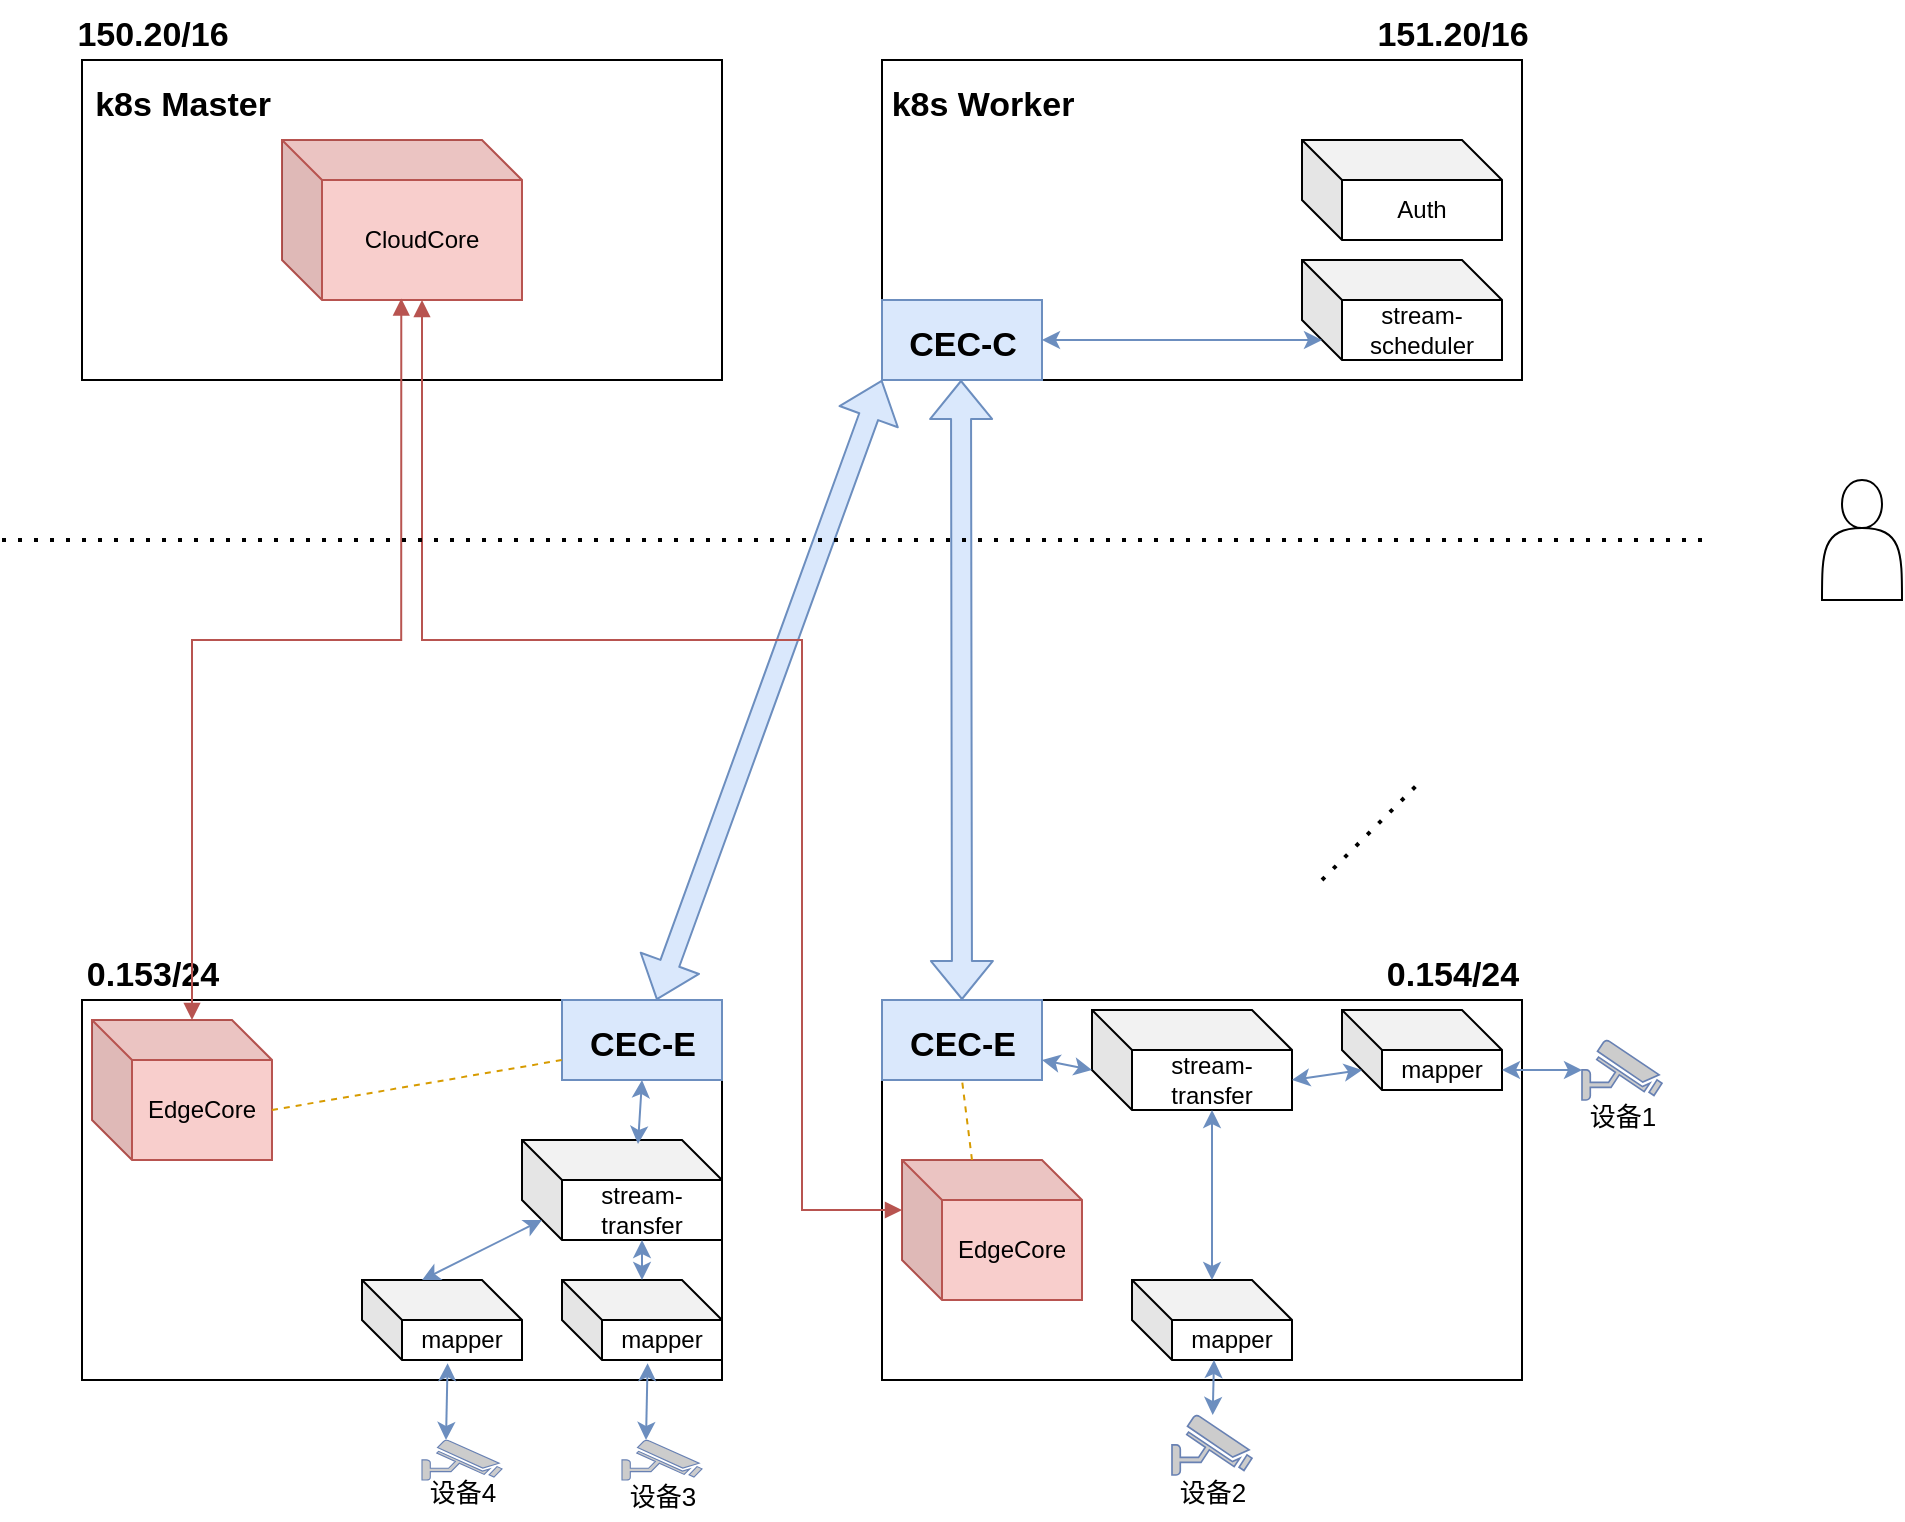 <mxfile version="14.6.13" type="github">
  <diagram id="Ht1M8jgEwFfnCIfOTk4-" name="Page-1">
    <mxGraphModel dx="1422" dy="1660" grid="1" gridSize="10" guides="1" tooltips="1" connect="1" arrows="1" fold="1" page="1" pageScale="1" pageWidth="1169" pageHeight="827" math="0" shadow="0">
      <root>
        <mxCell id="0" />
        <mxCell id="1" parent="0" />
        <mxCell id="cbANNpYKcoIMHwZbuF66-14" value="" style="rounded=0;whiteSpace=wrap;html=1;" vertex="1" parent="1">
          <mxGeometry x="480" y="-290" width="320" height="190" as="geometry" />
        </mxCell>
        <mxCell id="cbANNpYKcoIMHwZbuF66-17" value="" style="rounded=0;whiteSpace=wrap;html=1;" vertex="1" parent="1">
          <mxGeometry x="480" y="-290" width="80" height="40" as="geometry" />
        </mxCell>
        <mxCell id="cbANNpYKcoIMHwZbuF66-4" value="" style="rounded=0;whiteSpace=wrap;html=1;" vertex="1" parent="1">
          <mxGeometry x="480" y="-760" width="320" height="160" as="geometry" />
        </mxCell>
        <mxCell id="cbANNpYKcoIMHwZbuF66-3" value="" style="rounded=0;whiteSpace=wrap;html=1;" vertex="1" parent="1">
          <mxGeometry x="80" y="-760" width="320" height="160" as="geometry" />
        </mxCell>
        <mxCell id="cbANNpYKcoIMHwZbuF66-1" value="CloudCore" style="shape=cube;whiteSpace=wrap;html=1;boundedLbl=1;backgroundOutline=1;darkOpacity=0.05;darkOpacity2=0.1;fillColor=#f8cecc;strokeColor=#b85450;" vertex="1" parent="1">
          <mxGeometry x="180" y="-720" width="120" height="80" as="geometry" />
        </mxCell>
        <mxCell id="cbANNpYKcoIMHwZbuF66-2" value="stream-scheduler" style="shape=cube;whiteSpace=wrap;html=1;boundedLbl=1;backgroundOutline=1;darkOpacity=0.05;darkOpacity2=0.1;" vertex="1" parent="1">
          <mxGeometry x="690" y="-660" width="100" height="50" as="geometry" />
        </mxCell>
        <mxCell id="cbANNpYKcoIMHwZbuF66-7" value="&lt;font style=&quot;font-size: 17px&quot;&gt;k8s Master&lt;/font&gt;" style="text;strokeColor=none;fillColor=none;html=1;fontSize=24;fontStyle=1;verticalAlign=middle;align=center;" vertex="1" parent="1">
          <mxGeometry x="80" y="-760" width="100" height="40" as="geometry" />
        </mxCell>
        <mxCell id="cbANNpYKcoIMHwZbuF66-8" value="&lt;font style=&quot;font-size: 17px&quot;&gt;k8s Worker&lt;/font&gt;" style="text;strokeColor=none;fillColor=none;html=1;fontSize=24;fontStyle=1;verticalAlign=middle;align=center;" vertex="1" parent="1">
          <mxGeometry x="480" y="-760" width="100" height="40" as="geometry" />
        </mxCell>
        <mxCell id="cbANNpYKcoIMHwZbuF66-11" value="" style="rounded=0;whiteSpace=wrap;html=1;strokeWidth=1;" vertex="1" parent="1">
          <mxGeometry x="80" y="-290" width="320" height="190" as="geometry" />
        </mxCell>
        <mxCell id="cbANNpYKcoIMHwZbuF66-12" value="EdgeCore" style="shape=cube;whiteSpace=wrap;html=1;boundedLbl=1;backgroundOutline=1;darkOpacity=0.05;darkOpacity2=0.1;fillColor=#f8cecc;strokeColor=#b85450;strokeWidth=1;" vertex="1" parent="1">
          <mxGeometry x="85" y="-280" width="90" height="70" as="geometry" />
        </mxCell>
        <mxCell id="cbANNpYKcoIMHwZbuF66-15" value="mapper" style="shape=cube;whiteSpace=wrap;html=1;boundedLbl=1;backgroundOutline=1;darkOpacity=0.05;darkOpacity2=0.1;" vertex="1" parent="1">
          <mxGeometry x="710" y="-285" width="80" height="40" as="geometry" />
        </mxCell>
        <mxCell id="cbANNpYKcoIMHwZbuF66-16" value="&lt;font style=&quot;font-size: 17px&quot;&gt;CEC-E&lt;/font&gt;" style="text;strokeColor=#6c8ebf;fillColor=#dae8fc;html=1;fontSize=24;fontStyle=1;verticalAlign=middle;align=center;" vertex="1" parent="1">
          <mxGeometry x="480" y="-290" width="80" height="40" as="geometry" />
        </mxCell>
        <mxCell id="cbANNpYKcoIMHwZbuF66-18" value="" style="rounded=0;whiteSpace=wrap;html=1;" vertex="1" parent="1">
          <mxGeometry x="480" y="-640" width="80" height="40" as="geometry" />
        </mxCell>
        <mxCell id="cbANNpYKcoIMHwZbuF66-19" value="&lt;font style=&quot;font-size: 17px&quot;&gt;CEC-C&lt;/font&gt;" style="text;strokeColor=#6c8ebf;fillColor=#dae8fc;html=1;fontSize=24;fontStyle=1;verticalAlign=middle;align=center;" vertex="1" parent="1">
          <mxGeometry x="480" y="-640" width="80" height="40" as="geometry" />
        </mxCell>
        <mxCell id="cbANNpYKcoIMHwZbuF66-20" value="" style="shape=flexArrow;endArrow=classic;startArrow=classic;html=1;exitX=0.5;exitY=0;exitDx=0;exitDy=0;fillColor=#dae8fc;strokeColor=#6c8ebf;" edge="1" parent="1" source="cbANNpYKcoIMHwZbuF66-16">
          <mxGeometry width="100" height="100" relative="1" as="geometry">
            <mxPoint x="520" y="-490" as="sourcePoint" />
            <mxPoint x="519.5" y="-600" as="targetPoint" />
          </mxGeometry>
        </mxCell>
        <mxCell id="cbANNpYKcoIMHwZbuF66-21" value="" style="rounded=0;whiteSpace=wrap;html=1;strokeWidth=1;" vertex="1" parent="1">
          <mxGeometry x="320" y="-290" width="80" height="40" as="geometry" />
        </mxCell>
        <mxCell id="cbANNpYKcoIMHwZbuF66-22" value="&lt;font style=&quot;font-size: 17px&quot;&gt;CEC-E&lt;/font&gt;" style="text;strokeColor=#6c8ebf;fillColor=#dae8fc;html=1;fontSize=24;fontStyle=1;verticalAlign=middle;align=center;strokeWidth=1;" vertex="1" parent="1">
          <mxGeometry x="320" y="-290" width="80" height="40" as="geometry" />
        </mxCell>
        <mxCell id="cbANNpYKcoIMHwZbuF66-23" value="" style="shape=flexArrow;endArrow=classic;startArrow=classic;html=1;entryX=0;entryY=1;entryDx=0;entryDy=0;fillColor=#dae8fc;strokeColor=#6c8ebf;" edge="1" parent="1" source="cbANNpYKcoIMHwZbuF66-22" target="cbANNpYKcoIMHwZbuF66-19">
          <mxGeometry width="100" height="100" relative="1" as="geometry">
            <mxPoint x="130" y="-480" as="sourcePoint" />
            <mxPoint x="470" y="-610" as="targetPoint" />
            <Array as="points" />
          </mxGeometry>
        </mxCell>
        <mxCell id="cbANNpYKcoIMHwZbuF66-24" value="&lt;span style=&quot;font-size: 17px&quot;&gt;0.153/24&lt;/span&gt;" style="text;strokeColor=none;fillColor=none;html=1;fontSize=24;fontStyle=1;verticalAlign=middle;align=center;strokeWidth=1;" vertex="1" parent="1">
          <mxGeometry x="80" y="-320" width="70" height="30" as="geometry" />
        </mxCell>
        <mxCell id="cbANNpYKcoIMHwZbuF66-25" value="&lt;span style=&quot;font-size: 17px&quot;&gt;0.154/24&lt;/span&gt;" style="text;strokeColor=none;fillColor=none;html=1;fontSize=24;fontStyle=1;verticalAlign=middle;align=center;" vertex="1" parent="1">
          <mxGeometry x="730" y="-320" width="70" height="30" as="geometry" />
        </mxCell>
        <mxCell id="cbANNpYKcoIMHwZbuF66-26" value="&lt;span style=&quot;font-size: 17px&quot;&gt;150.20/16&lt;/span&gt;" style="text;strokeColor=none;fillColor=none;html=1;fontSize=24;fontStyle=1;verticalAlign=middle;align=center;" vertex="1" parent="1">
          <mxGeometry x="80" y="-790" width="70" height="30" as="geometry" />
        </mxCell>
        <mxCell id="cbANNpYKcoIMHwZbuF66-27" value="&lt;span style=&quot;font-size: 17px&quot;&gt;151.20/16&lt;/span&gt;" style="text;strokeColor=none;fillColor=none;html=1;fontSize=24;fontStyle=1;verticalAlign=middle;align=center;" vertex="1" parent="1">
          <mxGeometry x="730" y="-790" width="70" height="30" as="geometry" />
        </mxCell>
        <mxCell id="cbANNpYKcoIMHwZbuF66-29" value="EdgeCore" style="shape=cube;whiteSpace=wrap;html=1;boundedLbl=1;backgroundOutline=1;darkOpacity=0.05;darkOpacity2=0.1;fillColor=#f8cecc;strokeColor=#b85450;" vertex="1" parent="1">
          <mxGeometry x="490" y="-210" width="90" height="70" as="geometry" />
        </mxCell>
        <mxCell id="cbANNpYKcoIMHwZbuF66-30" value="" style="fontColor=#0066CC;verticalAlign=top;verticalLabelPosition=bottom;labelPosition=center;align=center;html=1;outlineConnect=0;fillColor=#CCCCCC;strokeColor=#6881B3;gradientColor=none;gradientDirection=north;strokeWidth=2;shape=mxgraph.networks.security_camera;" vertex="1" parent="1">
          <mxGeometry x="830" y="-270" width="40" height="30" as="geometry" />
        </mxCell>
        <mxCell id="cbANNpYKcoIMHwZbuF66-31" value="&lt;span style=&quot;font-weight: normal&quot;&gt;&lt;font style=&quot;font-size: 13px&quot;&gt;设备1&lt;/font&gt;&lt;/span&gt;" style="text;strokeColor=none;fillColor=none;html=1;fontSize=24;fontStyle=1;verticalAlign=middle;align=center;" vertex="1" parent="1">
          <mxGeometry x="830" y="-245" width="40" height="20" as="geometry" />
        </mxCell>
        <mxCell id="cbANNpYKcoIMHwZbuF66-40" value="" style="endArrow=classic;startArrow=classic;html=1;exitX=0;exitY=0;exitDx=80;exitDy=30;exitPerimeter=0;entryX=0;entryY=0.5;entryDx=0;entryDy=0;entryPerimeter=0;fillColor=#dae8fc;strokeColor=#6c8ebf;" edge="1" parent="1" source="cbANNpYKcoIMHwZbuF66-15" target="cbANNpYKcoIMHwZbuF66-30">
          <mxGeometry width="50" height="50" relative="1" as="geometry">
            <mxPoint x="820" y="-290" as="sourcePoint" />
            <mxPoint x="870" y="-340" as="targetPoint" />
          </mxGeometry>
        </mxCell>
        <mxCell id="cbANNpYKcoIMHwZbuF66-43" value="" style="edgeStyle=orthogonalEdgeStyle;html=1;endArrow=block;elbow=vertical;startArrow=block;startFill=1;endFill=1;strokeColor=#b85450;rounded=0;fillColor=#f8cecc;exitX=0;exitY=0;exitDx=70;exitDy=80;exitPerimeter=0;entryX=0;entryY=0;entryDx=0;entryDy=25;entryPerimeter=0;" edge="1" parent="1" source="cbANNpYKcoIMHwZbuF66-1" target="cbANNpYKcoIMHwZbuF66-29">
          <mxGeometry width="100" relative="1" as="geometry">
            <mxPoint x="290" y="-540" as="sourcePoint" />
            <mxPoint x="440" y="-300" as="targetPoint" />
            <Array as="points">
              <mxPoint x="250" y="-470" />
              <mxPoint x="440" y="-470" />
              <mxPoint x="440" y="-185" />
            </Array>
          </mxGeometry>
        </mxCell>
        <mxCell id="cbANNpYKcoIMHwZbuF66-44" value="mapper" style="shape=cube;whiteSpace=wrap;html=1;boundedLbl=1;backgroundOutline=1;darkOpacity=0.05;darkOpacity2=0.1;strokeWidth=1;" vertex="1" parent="1">
          <mxGeometry x="320" y="-150" width="80" height="40" as="geometry" />
        </mxCell>
        <mxCell id="cbANNpYKcoIMHwZbuF66-45" value="" style="fontColor=#0066CC;verticalAlign=top;verticalLabelPosition=bottom;labelPosition=center;align=center;html=1;outlineConnect=0;fillColor=#CCCCCC;strokeColor=#6881B3;gradientColor=none;gradientDirection=north;strokeWidth=1;shape=mxgraph.networks.security_camera;" vertex="1" parent="1">
          <mxGeometry x="350" y="-70" width="40" height="20" as="geometry" />
        </mxCell>
        <mxCell id="cbANNpYKcoIMHwZbuF66-46" value="&lt;span style=&quot;font-weight: normal&quot;&gt;&lt;font style=&quot;font-size: 13px&quot;&gt;设备3&lt;/font&gt;&lt;/span&gt;" style="text;strokeColor=none;fillColor=none;html=1;fontSize=24;fontStyle=1;verticalAlign=middle;align=center;strokeWidth=1;" vertex="1" parent="1">
          <mxGeometry x="350" y="-60" width="40" height="30" as="geometry" />
        </mxCell>
        <mxCell id="cbANNpYKcoIMHwZbuF66-47" value="" style="endArrow=classic;startArrow=classic;html=1;entryX=0.3;entryY=0;entryDx=0;entryDy=0;entryPerimeter=0;fillColor=#dae8fc;strokeColor=#6c8ebf;exitX=0.535;exitY=1.04;exitDx=0;exitDy=0;exitPerimeter=0;strokeWidth=1;" edge="1" parent="1" source="cbANNpYKcoIMHwZbuF66-44" target="cbANNpYKcoIMHwZbuF66-45">
          <mxGeometry width="50" height="50" relative="1" as="geometry">
            <mxPoint x="370" y="-180" as="sourcePoint" />
            <mxPoint x="490" y="-290" as="targetPoint" />
          </mxGeometry>
        </mxCell>
        <mxCell id="cbANNpYKcoIMHwZbuF66-60" value="" style="edgeStyle=orthogonalEdgeStyle;html=1;endArrow=block;elbow=vertical;startArrow=block;startFill=1;endFill=1;strokeColor=#b85450;rounded=0;entryX=0.497;entryY=0.99;entryDx=0;entryDy=0;entryPerimeter=0;fillColor=#f8cecc;" edge="1" parent="1" source="cbANNpYKcoIMHwZbuF66-12" target="cbANNpYKcoIMHwZbuF66-1">
          <mxGeometry width="100" relative="1" as="geometry">
            <mxPoint x="120" y="-500" as="sourcePoint" />
            <mxPoint x="180" y="-500" as="targetPoint" />
            <Array as="points">
              <mxPoint x="135" y="-470" />
              <mxPoint x="240" y="-470" />
            </Array>
          </mxGeometry>
        </mxCell>
        <mxCell id="cbANNpYKcoIMHwZbuF66-61" value="" style="shape=actor;whiteSpace=wrap;html=1;" vertex="1" parent="1">
          <mxGeometry x="950" y="-550" width="40" height="60" as="geometry" />
        </mxCell>
        <mxCell id="cbANNpYKcoIMHwZbuF66-62" value="" style="endArrow=none;dashed=1;html=1;dashPattern=1 3;strokeWidth=2;" edge="1" parent="1">
          <mxGeometry width="50" height="50" relative="1" as="geometry">
            <mxPoint x="40" y="-520" as="sourcePoint" />
            <mxPoint x="890" y="-520" as="targetPoint" />
          </mxGeometry>
        </mxCell>
        <mxCell id="cbANNpYKcoIMHwZbuF66-63" value="Auth" style="shape=cube;whiteSpace=wrap;html=1;boundedLbl=1;backgroundOutline=1;darkOpacity=0.05;darkOpacity2=0.1;" vertex="1" parent="1">
          <mxGeometry x="690" y="-720" width="100" height="50" as="geometry" />
        </mxCell>
        <mxCell id="cbANNpYKcoIMHwZbuF66-65" value="" style="endArrow=classic;startArrow=classic;html=1;exitX=1;exitY=0.5;exitDx=0;exitDy=0;entryX=0;entryY=0;entryDx=10;entryDy=40;entryPerimeter=0;fillColor=#dae8fc;strokeColor=#6c8ebf;" edge="1" parent="1" source="cbANNpYKcoIMHwZbuF66-19" target="cbANNpYKcoIMHwZbuF66-2">
          <mxGeometry width="50" height="50" relative="1" as="geometry">
            <mxPoint x="610" y="-610" as="sourcePoint" />
            <mxPoint x="660" y="-660" as="targetPoint" />
          </mxGeometry>
        </mxCell>
        <mxCell id="cbANNpYKcoIMHwZbuF66-66" value="stream-transfer" style="shape=cube;whiteSpace=wrap;html=1;boundedLbl=1;backgroundOutline=1;darkOpacity=0.05;darkOpacity2=0.1;strokeWidth=1;" vertex="1" parent="1">
          <mxGeometry x="300" y="-220" width="100" height="50" as="geometry" />
        </mxCell>
        <mxCell id="cbANNpYKcoIMHwZbuF66-67" value="stream-transfer" style="shape=cube;whiteSpace=wrap;html=1;boundedLbl=1;backgroundOutline=1;darkOpacity=0.05;darkOpacity2=0.1;" vertex="1" parent="1">
          <mxGeometry x="585" y="-285" width="100" height="50" as="geometry" />
        </mxCell>
        <mxCell id="cbANNpYKcoIMHwZbuF66-70" value="" style="endArrow=classic;startArrow=classic;html=1;strokeWidth=1;entryX=0.5;entryY=1;entryDx=0;entryDy=0;exitX=0.58;exitY=0.04;exitDx=0;exitDy=0;exitPerimeter=0;fillColor=#dae8fc;strokeColor=#6c8ebf;" edge="1" parent="1" source="cbANNpYKcoIMHwZbuF66-66" target="cbANNpYKcoIMHwZbuF66-22">
          <mxGeometry width="50" height="50" relative="1" as="geometry">
            <mxPoint x="240" y="-190" as="sourcePoint" />
            <mxPoint x="290" y="-240" as="targetPoint" />
          </mxGeometry>
        </mxCell>
        <mxCell id="cbANNpYKcoIMHwZbuF66-71" value="" style="endArrow=classic;startArrow=classic;html=1;strokeWidth=1;entryX=0;entryY=0;entryDx=60;entryDy=50;fillColor=#dae8fc;strokeColor=#6c8ebf;entryPerimeter=0;" edge="1" parent="1" source="cbANNpYKcoIMHwZbuF66-44" target="cbANNpYKcoIMHwZbuF66-66">
          <mxGeometry width="50" height="50" relative="1" as="geometry">
            <mxPoint x="368" y="-208" as="sourcePoint" />
            <mxPoint x="370" y="-240" as="targetPoint" />
          </mxGeometry>
        </mxCell>
        <mxCell id="cbANNpYKcoIMHwZbuF66-72" value="" style="endArrow=classic;startArrow=classic;html=1;strokeWidth=1;entryX=0;entryY=0;entryDx=10;entryDy=30;entryPerimeter=0;exitX=0;exitY=0;exitDx=100;exitDy=35;exitPerimeter=0;fillColor=#dae8fc;strokeColor=#6c8ebf;" edge="1" parent="1" source="cbANNpYKcoIMHwZbuF66-67" target="cbANNpYKcoIMHwZbuF66-15">
          <mxGeometry width="50" height="50" relative="1" as="geometry">
            <mxPoint x="660" y="-170" as="sourcePoint" />
            <mxPoint x="710" y="-220" as="targetPoint" />
          </mxGeometry>
        </mxCell>
        <mxCell id="cbANNpYKcoIMHwZbuF66-73" value="" style="endArrow=classic;startArrow=classic;html=1;strokeWidth=1;exitX=1;exitY=0.75;exitDx=0;exitDy=0;fillColor=#dae8fc;strokeColor=#6c8ebf;entryX=0;entryY=0;entryDx=0;entryDy=30;entryPerimeter=0;" edge="1" parent="1" source="cbANNpYKcoIMHwZbuF66-16" target="cbANNpYKcoIMHwZbuF66-67">
          <mxGeometry width="50" height="50" relative="1" as="geometry">
            <mxPoint x="695" y="-240" as="sourcePoint" />
            <mxPoint x="580" y="-260" as="targetPoint" />
          </mxGeometry>
        </mxCell>
        <mxCell id="cbANNpYKcoIMHwZbuF66-74" value="mapper" style="shape=cube;whiteSpace=wrap;html=1;boundedLbl=1;backgroundOutline=1;darkOpacity=0.05;darkOpacity2=0.1;" vertex="1" parent="1">
          <mxGeometry x="605" y="-150" width="80" height="40" as="geometry" />
        </mxCell>
        <mxCell id="cbANNpYKcoIMHwZbuF66-75" value="" style="fontColor=#0066CC;verticalAlign=top;verticalLabelPosition=bottom;labelPosition=center;align=center;html=1;outlineConnect=0;fillColor=#CCCCCC;strokeColor=#6881B3;gradientColor=none;gradientDirection=north;strokeWidth=2;shape=mxgraph.networks.security_camera;" vertex="1" parent="1">
          <mxGeometry x="625" y="-82.5" width="40" height="30" as="geometry" />
        </mxCell>
        <mxCell id="cbANNpYKcoIMHwZbuF66-76" value="&lt;span style=&quot;font-weight: normal&quot;&gt;&lt;font style=&quot;font-size: 13px&quot;&gt;设备2&lt;/font&gt;&lt;/span&gt;" style="text;strokeColor=none;fillColor=none;html=1;fontSize=24;fontStyle=1;verticalAlign=middle;align=center;" vertex="1" parent="1">
          <mxGeometry x="625" y="-57.5" width="40" height="20" as="geometry" />
        </mxCell>
        <mxCell id="cbANNpYKcoIMHwZbuF66-77" value="" style="endArrow=classic;startArrow=classic;html=1;strokeWidth=1;fillColor=#dae8fc;strokeColor=#6c8ebf;entryX=0;entryY=0;entryDx=60;entryDy=50;entryPerimeter=0;" edge="1" parent="1" source="cbANNpYKcoIMHwZbuF66-74" target="cbANNpYKcoIMHwZbuF66-67">
          <mxGeometry width="50" height="50" relative="1" as="geometry">
            <mxPoint x="620" y="-170" as="sourcePoint" />
            <mxPoint x="650" y="-240" as="targetPoint" />
          </mxGeometry>
        </mxCell>
        <mxCell id="cbANNpYKcoIMHwZbuF66-78" value="" style="endArrow=classic;startArrow=classic;html=1;strokeWidth=1;fillColor=#dae8fc;strokeColor=#6c8ebf;" edge="1" parent="1" source="cbANNpYKcoIMHwZbuF66-75">
          <mxGeometry width="50" height="50" relative="1" as="geometry">
            <mxPoint x="655.909" y="-140" as="sourcePoint" />
            <mxPoint x="646" y="-110" as="targetPoint" />
          </mxGeometry>
        </mxCell>
        <mxCell id="cbANNpYKcoIMHwZbuF66-79" value="mapper" style="shape=cube;whiteSpace=wrap;html=1;boundedLbl=1;backgroundOutline=1;darkOpacity=0.05;darkOpacity2=0.1;strokeWidth=1;" vertex="1" parent="1">
          <mxGeometry x="220" y="-150" width="80" height="40" as="geometry" />
        </mxCell>
        <mxCell id="cbANNpYKcoIMHwZbuF66-80" value="" style="fontColor=#0066CC;verticalAlign=top;verticalLabelPosition=bottom;labelPosition=center;align=center;html=1;outlineConnect=0;fillColor=#CCCCCC;strokeColor=#6881B3;gradientColor=none;gradientDirection=north;strokeWidth=1;shape=mxgraph.networks.security_camera;" vertex="1" parent="1">
          <mxGeometry x="250" y="-70" width="40" height="20" as="geometry" />
        </mxCell>
        <mxCell id="cbANNpYKcoIMHwZbuF66-81" value="" style="endArrow=classic;startArrow=classic;html=1;entryX=0.3;entryY=0;entryDx=0;entryDy=0;entryPerimeter=0;fillColor=#dae8fc;strokeColor=#6c8ebf;exitX=0.535;exitY=1.04;exitDx=0;exitDy=0;exitPerimeter=0;strokeWidth=1;" edge="1" parent="1" source="cbANNpYKcoIMHwZbuF66-79" target="cbANNpYKcoIMHwZbuF66-80">
          <mxGeometry width="50" height="50" relative="1" as="geometry">
            <mxPoint x="270" y="-180" as="sourcePoint" />
            <mxPoint x="390" y="-290" as="targetPoint" />
          </mxGeometry>
        </mxCell>
        <mxCell id="cbANNpYKcoIMHwZbuF66-82" value="" style="endArrow=classic;startArrow=classic;html=1;strokeWidth=1;entryX=0;entryY=0;entryDx=10;entryDy=40;entryPerimeter=0;exitX=0;exitY=0;exitDx=30;exitDy=0;exitPerimeter=0;fillColor=#dae8fc;strokeColor=#6c8ebf;" edge="1" parent="1" source="cbANNpYKcoIMHwZbuF66-79" target="cbANNpYKcoIMHwZbuF66-66">
          <mxGeometry width="50" height="50" relative="1" as="geometry">
            <mxPoint x="230" y="-150" as="sourcePoint" />
            <mxPoint x="280" y="-200" as="targetPoint" />
          </mxGeometry>
        </mxCell>
        <mxCell id="cbANNpYKcoIMHwZbuF66-83" value="&lt;span style=&quot;font-weight: normal&quot;&gt;&lt;font style=&quot;font-size: 13px&quot;&gt;设备4&lt;br&gt;&lt;/font&gt;&lt;/span&gt;" style="text;strokeColor=none;fillColor=none;html=1;fontSize=24;fontStyle=1;verticalAlign=middle;align=center;strokeWidth=1;" vertex="1" parent="1">
          <mxGeometry x="250" y="-62.5" width="40" height="30" as="geometry" />
        </mxCell>
        <mxCell id="cbANNpYKcoIMHwZbuF66-84" value="" style="endArrow=none;dashed=1;html=1;dashPattern=1 3;strokeWidth=2;" edge="1" parent="1">
          <mxGeometry width="50" height="50" relative="1" as="geometry">
            <mxPoint x="700" y="-350" as="sourcePoint" />
            <mxPoint x="750" y="-400" as="targetPoint" />
          </mxGeometry>
        </mxCell>
        <mxCell id="cbANNpYKcoIMHwZbuF66-85" value="" style="endArrow=none;dashed=1;html=1;strokeWidth=1;entryX=0;entryY=0.75;entryDx=0;entryDy=0;fillColor=#ffe6cc;strokeColor=#d79b00;exitX=0;exitY=0;exitDx=90;exitDy=45;exitPerimeter=0;" edge="1" parent="1" source="cbANNpYKcoIMHwZbuF66-12" target="cbANNpYKcoIMHwZbuF66-22">
          <mxGeometry width="50" height="50" relative="1" as="geometry">
            <mxPoint x="180" y="-190" as="sourcePoint" />
            <mxPoint x="250" y="-240" as="targetPoint" />
          </mxGeometry>
        </mxCell>
        <mxCell id="cbANNpYKcoIMHwZbuF66-87" value="" style="endArrow=none;dashed=1;html=1;strokeWidth=1;entryX=0.5;entryY=1;entryDx=0;entryDy=0;fillColor=#ffe6cc;strokeColor=#d79b00;exitX=0;exitY=0;exitDx=35;exitDy=0;exitPerimeter=0;" edge="1" parent="1" source="cbANNpYKcoIMHwZbuF66-29" target="cbANNpYKcoIMHwZbuF66-16">
          <mxGeometry width="50" height="50" relative="1" as="geometry">
            <mxPoint x="410" y="-160" as="sourcePoint" />
            <mxPoint x="550" y="-230" as="targetPoint" />
          </mxGeometry>
        </mxCell>
      </root>
    </mxGraphModel>
  </diagram>
</mxfile>
